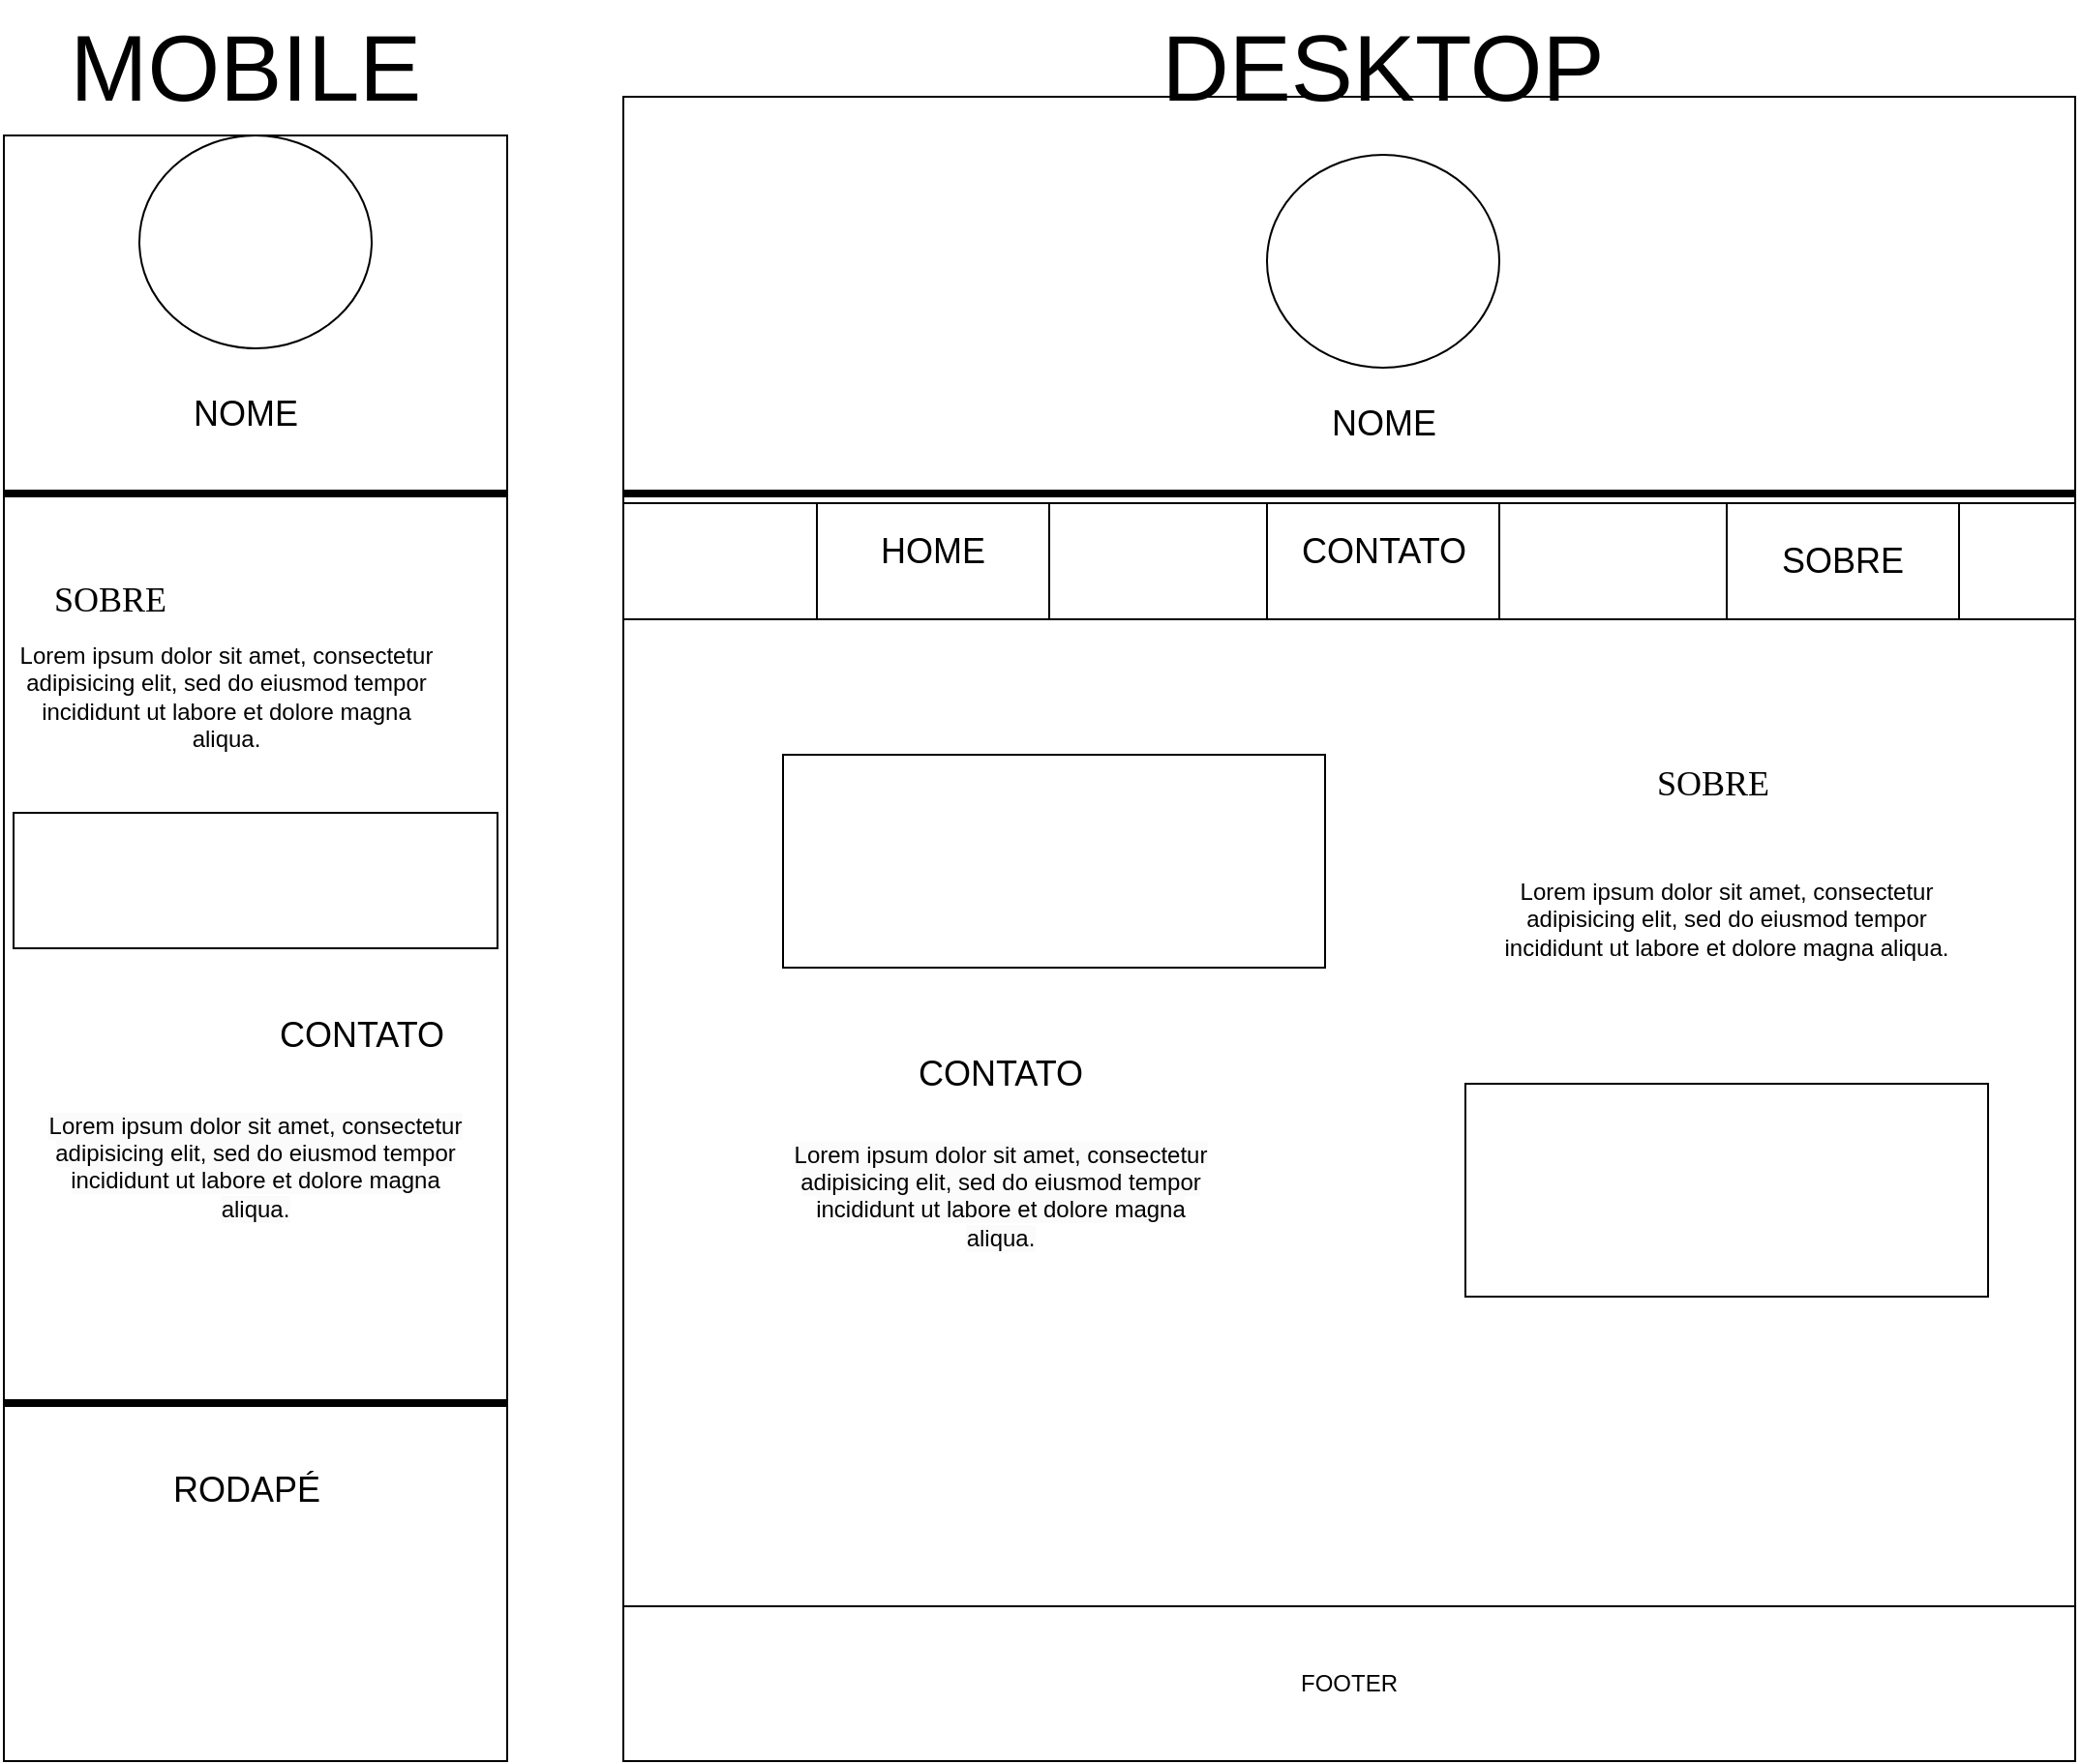 <mxfile version="22.0.3" type="github">
  <diagram name="Página-1" id="MaxYWX7TSDhKLvXCed5r">
    <mxGraphModel dx="2063" dy="2279" grid="1" gridSize="10" guides="1" tooltips="1" connect="1" arrows="1" fold="1" page="1" pageScale="1" pageWidth="827" pageHeight="1169" math="0" shadow="0">
      <root>
        <mxCell id="0" />
        <mxCell id="1" parent="0" />
        <mxCell id="U6TPhIOUbk9dcBDKmXP0-1" value="" style="rounded=0;whiteSpace=wrap;html=1;" vertex="1" parent="1">
          <mxGeometry x="10" y="30" width="260" height="840" as="geometry" />
        </mxCell>
        <mxCell id="U6TPhIOUbk9dcBDKmXP0-2" value="" style="rounded=0;whiteSpace=wrap;html=1;" vertex="1" parent="1">
          <mxGeometry x="330" y="10" width="750" height="840" as="geometry" />
        </mxCell>
        <mxCell id="U6TPhIOUbk9dcBDKmXP0-3" value="" style="ellipse;whiteSpace=wrap;html=1;" vertex="1" parent="1">
          <mxGeometry x="80" y="30" width="120" height="110" as="geometry" />
        </mxCell>
        <mxCell id="U6TPhIOUbk9dcBDKmXP0-4" value="&lt;font style=&quot;font-size: 18px;&quot;&gt;NOME&lt;br&gt;&lt;br&gt;&lt;/font&gt;" style="text;html=1;strokeColor=none;fillColor=none;align=center;verticalAlign=middle;whiteSpace=wrap;rounded=0;" vertex="1" parent="1">
          <mxGeometry x="60" y="170" width="150" height="30" as="geometry" />
        </mxCell>
        <mxCell id="U6TPhIOUbk9dcBDKmXP0-7" value="" style="line;strokeWidth=4;html=1;perimeter=backbonePerimeter;points=[];outlineConnect=0;" vertex="1" parent="1">
          <mxGeometry x="10" y="210" width="260" height="10" as="geometry" />
        </mxCell>
        <mxCell id="U6TPhIOUbk9dcBDKmXP0-8" value="&lt;font style=&quot;font-size: 18px;&quot; face=&quot;Times New Roman&quot;&gt;SOBRE&lt;/font&gt;" style="text;html=1;strokeColor=none;fillColor=none;align=center;verticalAlign=middle;whiteSpace=wrap;rounded=0;" vertex="1" parent="1">
          <mxGeometry x="10" y="230" width="110" height="80" as="geometry" />
        </mxCell>
        <mxCell id="U6TPhIOUbk9dcBDKmXP0-10" value="Lorem ipsum dolor sit amet, consectetur&#xa;adipisicing elit, sed do eiusmod tempor&#xa;incididunt ut labore et dolore magna aliqua." style="text;html=1;strokeColor=none;fillColor=none;align=center;verticalAlign=middle;whiteSpace=wrap;rounded=0;" vertex="1" parent="1">
          <mxGeometry x="15" y="305" width="220" height="30" as="geometry" />
        </mxCell>
        <mxCell id="U6TPhIOUbk9dcBDKmXP0-13" value="&lt;font style=&quot;font-size: 48px;&quot;&gt;MOBILE&lt;/font&gt;" style="text;html=1;strokeColor=none;fillColor=none;align=center;verticalAlign=middle;whiteSpace=wrap;rounded=0;" vertex="1" parent="1">
          <mxGeometry x="10" y="-30" width="250" height="50" as="geometry" />
        </mxCell>
        <mxCell id="U6TPhIOUbk9dcBDKmXP0-14" value="&lt;font style=&quot;font-size: 48px;&quot;&gt;DESKTOP&lt;/font&gt;" style="text;html=1;strokeColor=none;fillColor=none;align=center;verticalAlign=middle;whiteSpace=wrap;rounded=0;" vertex="1" parent="1">
          <mxGeometry x="630" y="-40" width="185" height="70" as="geometry" />
        </mxCell>
        <mxCell id="U6TPhIOUbk9dcBDKmXP0-16" value="" style="rounded=0;whiteSpace=wrap;html=1;" vertex="1" parent="1">
          <mxGeometry x="15" y="380" width="250" height="70" as="geometry" />
        </mxCell>
        <mxCell id="U6TPhIOUbk9dcBDKmXP0-20" value="&lt;font style=&quot;font-size: 18px;&quot;&gt;CONTATO&lt;/font&gt;" style="text;html=1;strokeColor=none;fillColor=none;align=center;verticalAlign=middle;whiteSpace=wrap;rounded=0;" vertex="1" parent="1">
          <mxGeometry x="170" y="480" width="50" height="30" as="geometry" />
        </mxCell>
        <mxCell id="U6TPhIOUbk9dcBDKmXP0-23" value="&#xa;&lt;span style=&quot;color: rgb(0, 0, 0); font-family: Helvetica; font-size: 12px; font-style: normal; font-variant-ligatures: normal; font-variant-caps: normal; font-weight: 400; letter-spacing: normal; orphans: 2; text-align: center; text-indent: 0px; text-transform: none; widows: 2; word-spacing: 0px; -webkit-text-stroke-width: 0px; background-color: rgb(251, 251, 251); text-decoration-thickness: initial; text-decoration-style: initial; text-decoration-color: initial; float: none; display: inline !important;&quot;&gt;Lorem ipsum dolor sit amet, consectetur&lt;/span&gt;&lt;br style=&quot;border-color: var(--border-color); color: rgb(0, 0, 0); font-family: Helvetica; font-size: 12px; font-style: normal; font-variant-ligatures: normal; font-variant-caps: normal; font-weight: 400; letter-spacing: normal; orphans: 2; text-align: center; text-indent: 0px; text-transform: none; widows: 2; word-spacing: 0px; -webkit-text-stroke-width: 0px; background-color: rgb(251, 251, 251); text-decoration-thickness: initial; text-decoration-style: initial; text-decoration-color: initial;&quot;&gt;&lt;span style=&quot;color: rgb(0, 0, 0); font-family: Helvetica; font-size: 12px; font-style: normal; font-variant-ligatures: normal; font-variant-caps: normal; font-weight: 400; letter-spacing: normal; orphans: 2; text-align: center; text-indent: 0px; text-transform: none; widows: 2; word-spacing: 0px; -webkit-text-stroke-width: 0px; background-color: rgb(251, 251, 251); text-decoration-thickness: initial; text-decoration-style: initial; text-decoration-color: initial; float: none; display: inline !important;&quot;&gt;adipisicing elit, sed do eiusmod tempor&lt;/span&gt;&lt;br style=&quot;border-color: var(--border-color); color: rgb(0, 0, 0); font-family: Helvetica; font-size: 12px; font-style: normal; font-variant-ligatures: normal; font-variant-caps: normal; font-weight: 400; letter-spacing: normal; orphans: 2; text-align: center; text-indent: 0px; text-transform: none; widows: 2; word-spacing: 0px; -webkit-text-stroke-width: 0px; background-color: rgb(251, 251, 251); text-decoration-thickness: initial; text-decoration-style: initial; text-decoration-color: initial;&quot;&gt;&lt;span style=&quot;color: rgb(0, 0, 0); font-family: Helvetica; font-size: 12px; font-style: normal; font-variant-ligatures: normal; font-variant-caps: normal; font-weight: 400; letter-spacing: normal; orphans: 2; text-align: center; text-indent: 0px; text-transform: none; widows: 2; word-spacing: 0px; -webkit-text-stroke-width: 0px; background-color: rgb(251, 251, 251); text-decoration-thickness: initial; text-decoration-style: initial; text-decoration-color: initial; float: none; display: inline !important;&quot;&gt;incididunt ut labore et dolore magna aliqua.&lt;/span&gt;&#xa;&#xa;" style="text;html=1;strokeColor=none;fillColor=none;align=center;verticalAlign=middle;whiteSpace=wrap;rounded=0;" vertex="1" parent="1">
          <mxGeometry x="25" y="555" width="230" height="30" as="geometry" />
        </mxCell>
        <mxCell id="U6TPhIOUbk9dcBDKmXP0-24" value="" style="line;strokeWidth=4;html=1;perimeter=backbonePerimeter;points=[];outlineConnect=0;" vertex="1" parent="1">
          <mxGeometry x="10" y="680" width="260" height="10" as="geometry" />
        </mxCell>
        <mxCell id="U6TPhIOUbk9dcBDKmXP0-26" value="&lt;font style=&quot;font-size: 18px;&quot;&gt;RODAPÉ&lt;/font&gt;" style="text;html=1;strokeColor=none;fillColor=none;align=center;verticalAlign=middle;whiteSpace=wrap;rounded=0;" vertex="1" parent="1">
          <mxGeometry x="62.5" y="700" width="145" height="60" as="geometry" />
        </mxCell>
        <mxCell id="U6TPhIOUbk9dcBDKmXP0-27" value="" style="line;strokeWidth=4;html=1;perimeter=backbonePerimeter;points=[];outlineConnect=0;" vertex="1" parent="1">
          <mxGeometry x="330" y="175" width="750" height="80" as="geometry" />
        </mxCell>
        <mxCell id="U6TPhIOUbk9dcBDKmXP0-28" value="&lt;font style=&quot;font-size: 18px;&quot;&gt;NOME&lt;br&gt;&lt;br&gt;&lt;/font&gt;" style="text;html=1;strokeColor=none;fillColor=none;align=center;verticalAlign=middle;whiteSpace=wrap;rounded=0;" vertex="1" parent="1">
          <mxGeometry x="647.5" y="175" width="150" height="30" as="geometry" />
        </mxCell>
        <mxCell id="U6TPhIOUbk9dcBDKmXP0-29" value="" style="ellipse;whiteSpace=wrap;html=1;" vertex="1" parent="1">
          <mxGeometry x="662.5" y="40" width="120" height="110" as="geometry" />
        </mxCell>
        <mxCell id="U6TPhIOUbk9dcBDKmXP0-30" value="" style="rounded=0;whiteSpace=wrap;html=1;" vertex="1" parent="1">
          <mxGeometry x="330" y="220" width="750" height="60" as="geometry" />
        </mxCell>
        <mxCell id="U6TPhIOUbk9dcBDKmXP0-33" value="" style="rounded=0;whiteSpace=wrap;html=1;" vertex="1" parent="1">
          <mxGeometry x="430" y="220" width="120" height="60" as="geometry" />
        </mxCell>
        <mxCell id="U6TPhIOUbk9dcBDKmXP0-35" value="" style="rounded=0;whiteSpace=wrap;html=1;" vertex="1" parent="1">
          <mxGeometry x="662.5" y="220" width="120" height="60" as="geometry" />
        </mxCell>
        <mxCell id="U6TPhIOUbk9dcBDKmXP0-36" value="&lt;font style=&quot;font-size: 18px;&quot;&gt;SOBRE&lt;/font&gt;" style="rounded=0;whiteSpace=wrap;html=1;" vertex="1" parent="1">
          <mxGeometry x="900" y="220" width="120" height="60" as="geometry" />
        </mxCell>
        <mxCell id="U6TPhIOUbk9dcBDKmXP0-38" value="&lt;span style=&quot;font-size: 18px;&quot;&gt;HOME&lt;/span&gt;" style="text;html=1;strokeColor=none;fillColor=none;align=center;verticalAlign=middle;whiteSpace=wrap;rounded=0;" vertex="1" parent="1">
          <mxGeometry x="460" y="230" width="60" height="30" as="geometry" />
        </mxCell>
        <mxCell id="U6TPhIOUbk9dcBDKmXP0-40" value="&lt;font style=&quot;font-size: 18px;&quot;&gt;CONTATO&lt;/font&gt;" style="text;html=1;strokeColor=none;fillColor=none;align=center;verticalAlign=middle;whiteSpace=wrap;rounded=0;" vertex="1" parent="1">
          <mxGeometry x="692.5" y="230" width="60" height="30" as="geometry" />
        </mxCell>
        <mxCell id="U6TPhIOUbk9dcBDKmXP0-41" value="&lt;font style=&quot;font-size: 18px;&quot; face=&quot;Times New Roman&quot;&gt;SOBRE&lt;/font&gt;" style="text;html=1;strokeColor=none;fillColor=none;align=center;verticalAlign=middle;whiteSpace=wrap;rounded=0;" vertex="1" parent="1">
          <mxGeometry x="797.5" y="300" width="190" height="130" as="geometry" />
        </mxCell>
        <mxCell id="U6TPhIOUbk9dcBDKmXP0-42" value="Lorem ipsum dolor sit amet, consectetur&#xa;adipisicing elit, sed do eiusmod tempor&#xa;incididunt ut labore et dolore magna aliqua." style="text;html=1;strokeColor=none;fillColor=none;align=center;verticalAlign=middle;whiteSpace=wrap;rounded=0;" vertex="1" parent="1">
          <mxGeometry x="740" y="380" width="320" height="110" as="geometry" />
        </mxCell>
        <mxCell id="U6TPhIOUbk9dcBDKmXP0-44" value="" style="rounded=0;whiteSpace=wrap;html=1;" vertex="1" parent="1">
          <mxGeometry x="412.5" y="350" width="280" height="110" as="geometry" />
        </mxCell>
        <mxCell id="U6TPhIOUbk9dcBDKmXP0-45" value="" style="rounded=0;whiteSpace=wrap;html=1;" vertex="1" parent="1">
          <mxGeometry x="765" y="520" width="270" height="110" as="geometry" />
        </mxCell>
        <mxCell id="U6TPhIOUbk9dcBDKmXP0-46" value="&lt;font style=&quot;font-size: 18px;&quot;&gt;CONTATO&lt;/font&gt;" style="text;html=1;strokeColor=none;fillColor=none;align=center;verticalAlign=middle;whiteSpace=wrap;rounded=0;" vertex="1" parent="1">
          <mxGeometry x="500" y="500" width="50" height="30" as="geometry" />
        </mxCell>
        <mxCell id="U6TPhIOUbk9dcBDKmXP0-47" value="&#xa;&lt;span style=&quot;color: rgb(0, 0, 0); font-family: Helvetica; font-size: 12px; font-style: normal; font-variant-ligatures: normal; font-variant-caps: normal; font-weight: 400; letter-spacing: normal; orphans: 2; text-align: center; text-indent: 0px; text-transform: none; widows: 2; word-spacing: 0px; -webkit-text-stroke-width: 0px; background-color: rgb(251, 251, 251); text-decoration-thickness: initial; text-decoration-style: initial; text-decoration-color: initial; float: none; display: inline !important;&quot;&gt;Lorem ipsum dolor sit amet, consectetur&lt;/span&gt;&lt;br style=&quot;border-color: var(--border-color); color: rgb(0, 0, 0); font-family: Helvetica; font-size: 12px; font-style: normal; font-variant-ligatures: normal; font-variant-caps: normal; font-weight: 400; letter-spacing: normal; orphans: 2; text-align: center; text-indent: 0px; text-transform: none; widows: 2; word-spacing: 0px; -webkit-text-stroke-width: 0px; background-color: rgb(251, 251, 251); text-decoration-thickness: initial; text-decoration-style: initial; text-decoration-color: initial;&quot;&gt;&lt;span style=&quot;color: rgb(0, 0, 0); font-family: Helvetica; font-size: 12px; font-style: normal; font-variant-ligatures: normal; font-variant-caps: normal; font-weight: 400; letter-spacing: normal; orphans: 2; text-align: center; text-indent: 0px; text-transform: none; widows: 2; word-spacing: 0px; -webkit-text-stroke-width: 0px; background-color: rgb(251, 251, 251); text-decoration-thickness: initial; text-decoration-style: initial; text-decoration-color: initial; float: none; display: inline !important;&quot;&gt;adipisicing elit, sed do eiusmod tempor&lt;/span&gt;&lt;br style=&quot;border-color: var(--border-color); color: rgb(0, 0, 0); font-family: Helvetica; font-size: 12px; font-style: normal; font-variant-ligatures: normal; font-variant-caps: normal; font-weight: 400; letter-spacing: normal; orphans: 2; text-align: center; text-indent: 0px; text-transform: none; widows: 2; word-spacing: 0px; -webkit-text-stroke-width: 0px; background-color: rgb(251, 251, 251); text-decoration-thickness: initial; text-decoration-style: initial; text-decoration-color: initial;&quot;&gt;&lt;span style=&quot;color: rgb(0, 0, 0); font-family: Helvetica; font-size: 12px; font-style: normal; font-variant-ligatures: normal; font-variant-caps: normal; font-weight: 400; letter-spacing: normal; orphans: 2; text-align: center; text-indent: 0px; text-transform: none; widows: 2; word-spacing: 0px; -webkit-text-stroke-width: 0px; background-color: rgb(251, 251, 251); text-decoration-thickness: initial; text-decoration-style: initial; text-decoration-color: initial; float: none; display: inline !important;&quot;&gt;incididunt ut labore et dolore magna aliqua.&lt;/span&gt;&#xa;&#xa;" style="text;html=1;strokeColor=none;fillColor=none;align=center;verticalAlign=middle;whiteSpace=wrap;rounded=0;" vertex="1" parent="1">
          <mxGeometry x="410" y="570" width="230" height="30" as="geometry" />
        </mxCell>
        <mxCell id="U6TPhIOUbk9dcBDKmXP0-48" value="FOOTER" style="rounded=0;whiteSpace=wrap;html=1;" vertex="1" parent="1">
          <mxGeometry x="330" y="790" width="750" height="80" as="geometry" />
        </mxCell>
      </root>
    </mxGraphModel>
  </diagram>
</mxfile>
